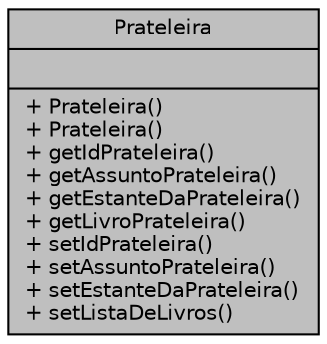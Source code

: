 digraph "Prateleira"
{
 // LATEX_PDF_SIZE
  edge [fontname="Helvetica",fontsize="10",labelfontname="Helvetica",labelfontsize="10"];
  node [fontname="Helvetica",fontsize="10",shape=record];
  Node1 [label="{Prateleira\n||+ Prateleira()\l+ Prateleira()\l+ getIdPrateleira()\l+ getAssuntoPrateleira()\l+ getEstanteDaPrateleira()\l+ getLivroPrateleira()\l+ setIdPrateleira()\l+ setAssuntoPrateleira()\l+ setEstanteDaPrateleira()\l+ setListaDeLivros()\l}",height=0.2,width=0.4,color="black", fillcolor="grey75", style="filled", fontcolor="black",tooltip="Classe Prateleira."];
}
